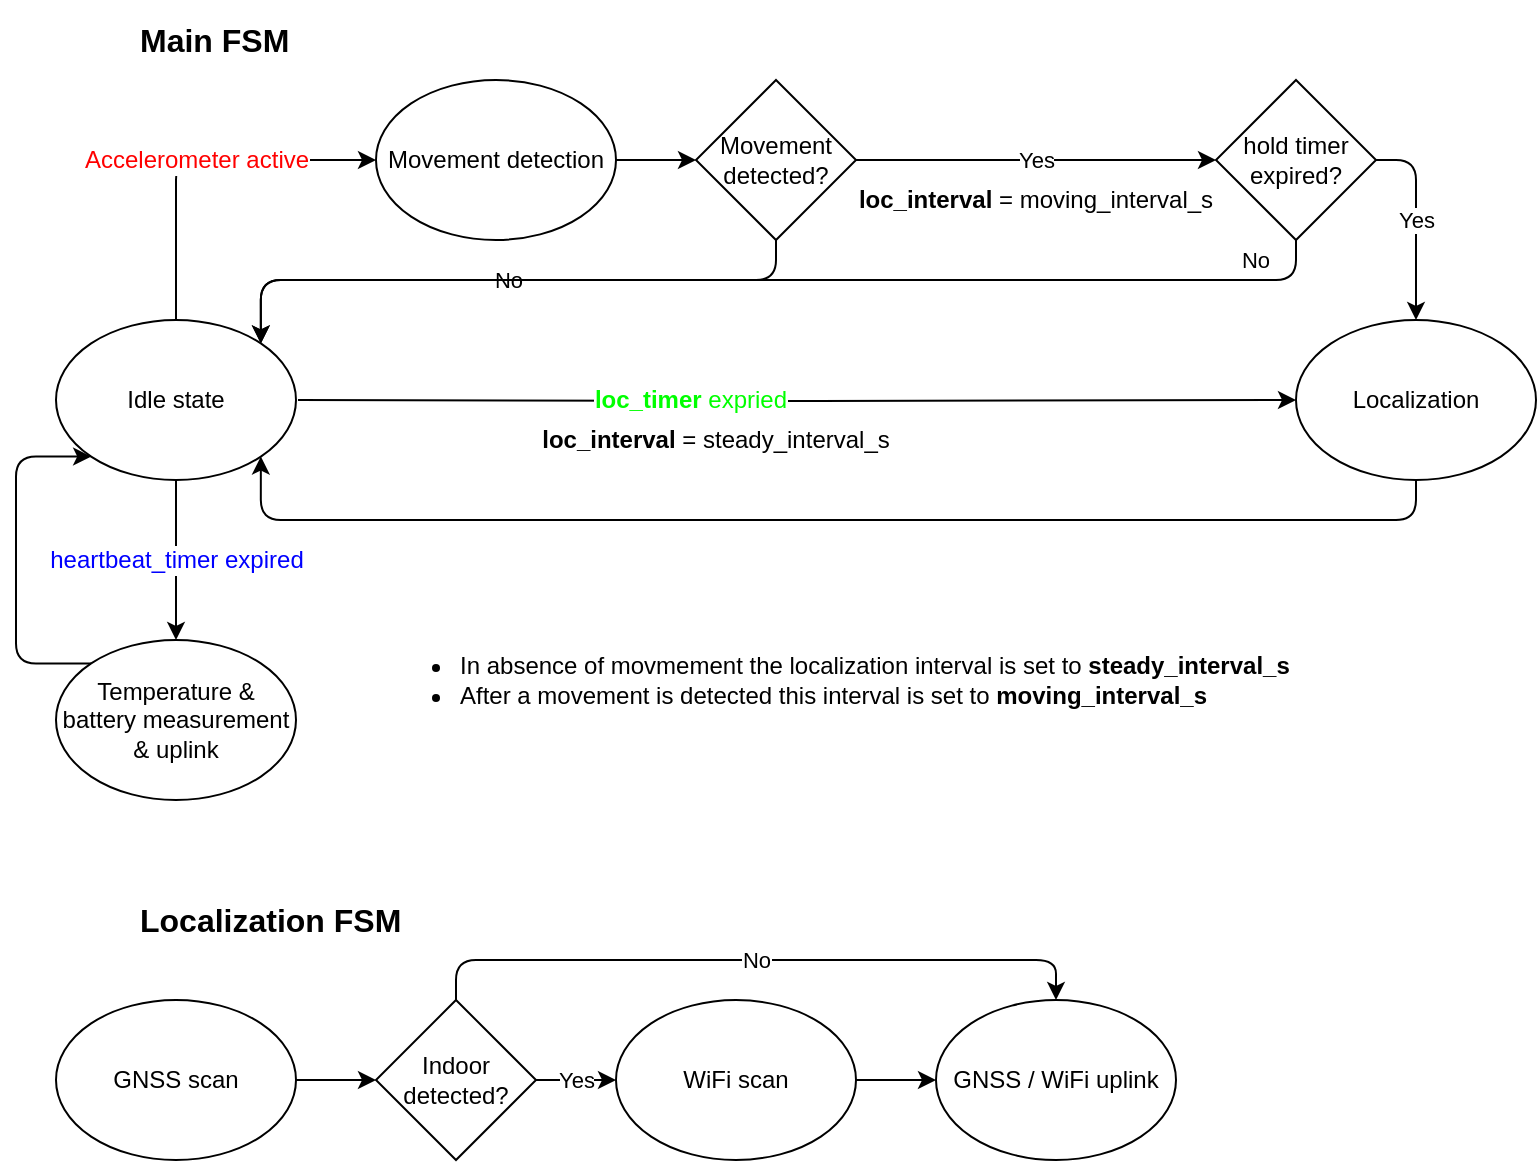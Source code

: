 <mxfile>
    <diagram id="055Ga7-2DAHCQJ3u2Zu4" name="Page-1">
        <mxGraphModel dx="1119" dy="907" grid="1" gridSize="10" guides="1" tooltips="1" connect="1" arrows="1" fold="1" page="1" pageScale="1" pageWidth="850" pageHeight="1100" math="0" shadow="0">
            <root>
                <mxCell id="0"/>
                <mxCell id="1" parent="0"/>
                <mxCell id="6" value="&lt;font color=&quot;#ff0000&quot;&gt;Accelerometer active&lt;/font&gt;" style="edgeStyle=orthogonalEdgeStyle;html=1;exitX=0.5;exitY=0;exitDx=0;exitDy=0;entryX=0;entryY=0.5;entryDx=0;entryDy=0;fontSize=12;" parent="1" source="2" target="5" edge="1">
                    <mxGeometry relative="1" as="geometry"/>
                </mxCell>
                <mxCell id="34" value="&lt;font color=&quot;#00ff00&quot;&gt;&lt;b&gt;loc_timer&lt;/b&gt; expried&lt;/font&gt;" style="edgeStyle=orthogonalEdgeStyle;html=1;exitX=1;exitY=0.5;exitDx=0;exitDy=0;fontSize=12;entryX=0;entryY=0.5;entryDx=0;entryDy=0;" parent="1" target="3" edge="1">
                    <mxGeometry x="-0.216" relative="1" as="geometry">
                        <mxPoint x="161" y="240" as="sourcePoint"/>
                        <mxPoint x="460" y="240" as="targetPoint"/>
                        <mxPoint as="offset"/>
                    </mxGeometry>
                </mxCell>
                <mxCell id="50" value="&lt;font color=&quot;#0000ff&quot; style=&quot;font-size: 12px;&quot;&gt;heartbeat_timer expired&lt;/font&gt;" style="edgeStyle=orthogonalEdgeStyle;html=1;entryX=0.5;entryY=0;entryDx=0;entryDy=0;fontSize=12;fontColor=#FF0000;" parent="1" source="2" target="49" edge="1">
                    <mxGeometry relative="1" as="geometry"/>
                </mxCell>
                <mxCell id="2" value="Idle state" style="ellipse;whiteSpace=wrap;html=1;" parent="1" vertex="1">
                    <mxGeometry x="40" y="200" width="120" height="80" as="geometry"/>
                </mxCell>
                <mxCell id="48" style="edgeStyle=orthogonalEdgeStyle;html=1;exitX=0.5;exitY=1;exitDx=0;exitDy=0;entryX=1;entryY=1;entryDx=0;entryDy=0;fontSize=11;fontColor=#FFFFFF;" parent="1" source="3" target="2" edge="1">
                    <mxGeometry relative="1" as="geometry">
                        <Array as="points">
                            <mxPoint x="720" y="300"/>
                            <mxPoint x="142" y="300"/>
                        </Array>
                    </mxGeometry>
                </mxCell>
                <mxCell id="3" value="Localization" style="ellipse;whiteSpace=wrap;html=1;" parent="1" vertex="1">
                    <mxGeometry x="660" y="200" width="120" height="80" as="geometry"/>
                </mxCell>
                <mxCell id="18" style="edgeStyle=orthogonalEdgeStyle;html=1;exitX=1;exitY=0.5;exitDx=0;exitDy=0;entryX=0;entryY=0.5;entryDx=0;entryDy=0;" parent="1" source="5" target="7" edge="1">
                    <mxGeometry relative="1" as="geometry"/>
                </mxCell>
                <mxCell id="5" value="Movement detection" style="ellipse;whiteSpace=wrap;html=1;" parent="1" vertex="1">
                    <mxGeometry x="200" y="80" width="120" height="80" as="geometry"/>
                </mxCell>
                <mxCell id="59" value="Yes" style="edgeStyle=none;html=1;exitX=1;exitY=0.5;exitDx=0;exitDy=0;entryX=0;entryY=0.5;entryDx=0;entryDy=0;" parent="1" source="7" target="31" edge="1">
                    <mxGeometry relative="1" as="geometry"/>
                </mxCell>
                <mxCell id="61" value="No" style="edgeStyle=orthogonalEdgeStyle;html=1;exitX=0.5;exitY=1;exitDx=0;exitDy=0;entryX=1;entryY=0;entryDx=0;entryDy=0;" parent="1" source="7" target="2" edge="1">
                    <mxGeometry relative="1" as="geometry"/>
                </mxCell>
                <mxCell id="7" value="Movement&lt;br&gt;detected?" style="rhombus;whiteSpace=wrap;html=1;" parent="1" vertex="1">
                    <mxGeometry x="360" y="80" width="80" height="80" as="geometry"/>
                </mxCell>
                <mxCell id="24" style="edgeStyle=orthogonalEdgeStyle;html=1;exitX=1;exitY=0.5;exitDx=0;exitDy=0;entryX=0;entryY=0.5;entryDx=0;entryDy=0;" parent="1" source="20" target="21" edge="1">
                    <mxGeometry relative="1" as="geometry"/>
                </mxCell>
                <mxCell id="20" value="GNSS scan" style="ellipse;whiteSpace=wrap;html=1;" parent="1" vertex="1">
                    <mxGeometry x="40" y="540" width="120" height="80" as="geometry"/>
                </mxCell>
                <mxCell id="25" value="Yes" style="edgeStyle=orthogonalEdgeStyle;html=1;exitX=1;exitY=0.5;exitDx=0;exitDy=0;entryX=0;entryY=0.5;entryDx=0;entryDy=0;" parent="1" source="21" target="22" edge="1">
                    <mxGeometry relative="1" as="geometry"/>
                </mxCell>
                <mxCell id="26" value="No" style="edgeStyle=orthogonalEdgeStyle;html=1;exitX=0.5;exitY=0;exitDx=0;exitDy=0;entryX=0.5;entryY=0;entryDx=0;entryDy=0;" parent="1" source="21" target="23" edge="1">
                    <mxGeometry relative="1" as="geometry">
                        <Array as="points">
                            <mxPoint x="240" y="520"/>
                            <mxPoint x="540" y="520"/>
                        </Array>
                    </mxGeometry>
                </mxCell>
                <mxCell id="21" value="Indoor detected?" style="rhombus;whiteSpace=wrap;html=1;" parent="1" vertex="1">
                    <mxGeometry x="200" y="540" width="80" height="80" as="geometry"/>
                </mxCell>
                <mxCell id="27" style="edgeStyle=orthogonalEdgeStyle;html=1;exitX=1;exitY=0.5;exitDx=0;exitDy=0;entryX=0;entryY=0.5;entryDx=0;entryDy=0;" parent="1" source="22" target="23" edge="1">
                    <mxGeometry relative="1" as="geometry"/>
                </mxCell>
                <mxCell id="22" value="WiFi scan" style="ellipse;whiteSpace=wrap;html=1;" parent="1" vertex="1">
                    <mxGeometry x="320" y="540" width="120" height="80" as="geometry"/>
                </mxCell>
                <mxCell id="23" value="GNSS / WiFi uplink" style="ellipse;whiteSpace=wrap;html=1;" parent="1" vertex="1">
                    <mxGeometry x="480" y="540" width="120" height="80" as="geometry"/>
                </mxCell>
                <mxCell id="28" value="Main FSM" style="text;html=1;strokeColor=none;fillColor=none;align=left;verticalAlign=middle;whiteSpace=wrap;rounded=0;fontStyle=1;fontSize=16;" parent="1" vertex="1">
                    <mxGeometry x="80" y="40" width="160" height="40" as="geometry"/>
                </mxCell>
                <mxCell id="46" style="edgeStyle=orthogonalEdgeStyle;html=1;exitX=0.5;exitY=1;exitDx=0;exitDy=0;entryX=1;entryY=0;entryDx=0;entryDy=0;fontSize=11;fontColor=#FFFFFF;" parent="1" source="31" target="2" edge="1">
                    <mxGeometry relative="1" as="geometry"/>
                </mxCell>
                <mxCell id="60" value="Yes" style="edgeStyle=orthogonalEdgeStyle;html=1;exitX=1;exitY=0.5;exitDx=0;exitDy=0;entryX=0.5;entryY=0;entryDx=0;entryDy=0;" parent="1" source="31" target="3" edge="1">
                    <mxGeometry relative="1" as="geometry"/>
                </mxCell>
                <mxCell id="31" value="hold timer expired?" style="rhombus;whiteSpace=wrap;html=1;" parent="1" vertex="1">
                    <mxGeometry x="620" y="80" width="80" height="80" as="geometry"/>
                </mxCell>
                <mxCell id="35" value="&lt;b&gt;loc_interval&lt;/b&gt; = steady_interval_s" style="text;html=1;strokeColor=none;fillColor=none;align=center;verticalAlign=middle;whiteSpace=wrap;rounded=0;fontSize=12;" parent="1" vertex="1">
                    <mxGeometry x="280" y="250" width="180" height="20" as="geometry"/>
                </mxCell>
                <mxCell id="37" value="&lt;b&gt;loc_interval&lt;/b&gt; = moving_interval_s" style="text;html=1;strokeColor=none;fillColor=none;align=center;verticalAlign=middle;whiteSpace=wrap;rounded=0;fontSize=12;" parent="1" vertex="1">
                    <mxGeometry x="440" y="130" width="180" height="20" as="geometry"/>
                </mxCell>
                <mxCell id="51" style="edgeStyle=orthogonalEdgeStyle;html=1;exitX=0;exitY=0;exitDx=0;exitDy=0;entryX=0;entryY=1;entryDx=0;entryDy=0;fontSize=11;fontColor=#FF0000;" parent="1" source="49" target="2" edge="1">
                    <mxGeometry relative="1" as="geometry">
                        <Array as="points">
                            <mxPoint x="20" y="372"/>
                            <mxPoint x="20" y="268"/>
                        </Array>
                    </mxGeometry>
                </mxCell>
                <mxCell id="49" value="Temperature &amp;amp; battery measurement &amp;amp; uplink" style="ellipse;whiteSpace=wrap;html=1;" parent="1" vertex="1">
                    <mxGeometry x="40" y="360" width="120" height="80" as="geometry"/>
                </mxCell>
                <mxCell id="52" value="Localization FSM" style="text;html=1;strokeColor=none;fillColor=none;align=left;verticalAlign=middle;whiteSpace=wrap;rounded=0;fontStyle=1;fontSize=16;" parent="1" vertex="1">
                    <mxGeometry x="80" y="480" width="160" height="40" as="geometry"/>
                </mxCell>
                <mxCell id="62" value="No" style="text;html=1;strokeColor=none;fillColor=none;align=center;verticalAlign=middle;whiteSpace=wrap;rounded=0;fontSize=11;" parent="1" vertex="1">
                    <mxGeometry x="620" y="160" width="40" height="20" as="geometry"/>
                </mxCell>
                <mxCell id="63" value="&lt;ul&gt;&lt;li&gt;In absence of movmement the localization interval is set to &lt;b&gt;steady_interval_s&lt;/b&gt;&lt;br&gt;&lt;/li&gt;&lt;li&gt;After a movement is detected this interval is set to &lt;b&gt;moving_interval_s&lt;/b&gt;&lt;br&gt;&lt;/li&gt;&lt;/ul&gt;" style="text;html=1;strokeColor=none;fillColor=none;align=left;verticalAlign=middle;whiteSpace=wrap;rounded=0;" vertex="1" parent="1">
                    <mxGeometry x="200" y="320" width="480" height="120" as="geometry"/>
                </mxCell>
            </root>
        </mxGraphModel>
    </diagram>
</mxfile>
